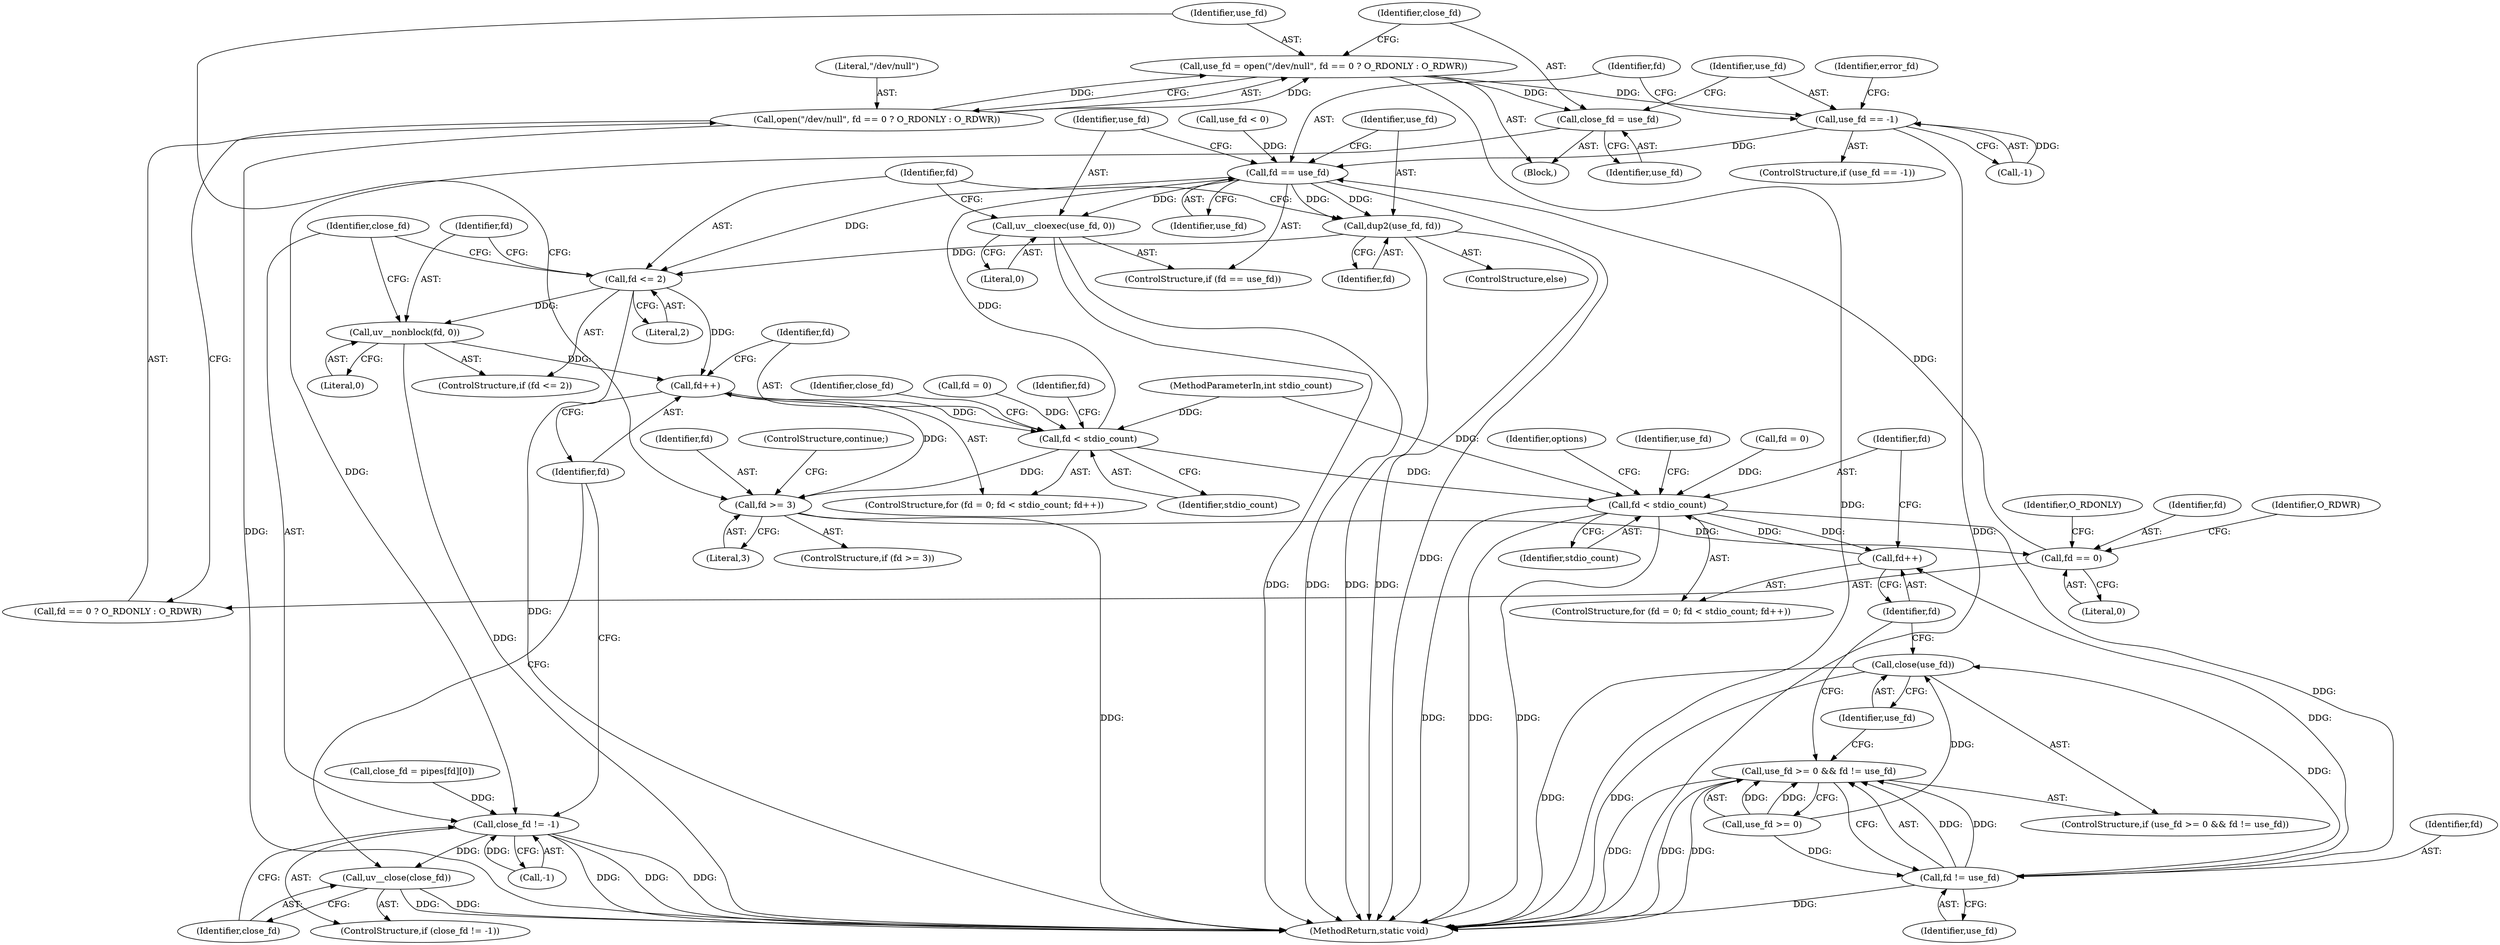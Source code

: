 digraph "0_libuv_66ab38918c911bcff025562cf06237d7fedaba0c@API" {
"1000154" [label="(Call,use_fd = open(\"/dev/null\", fd == 0 ? O_RDONLY : O_RDWR))"];
"1000156" [label="(Call,open(\"/dev/null\", fd == 0 ? O_RDONLY : O_RDWR))"];
"1000164" [label="(Call,close_fd = use_fd)"];
"1000200" [label="(Call,close_fd != -1)"];
"1000204" [label="(Call,uv__close(close_fd))"];
"1000168" [label="(Call,use_fd == -1)"];
"1000182" [label="(Call,fd == use_fd)"];
"1000185" [label="(Call,uv__cloexec(use_fd, 0))"];
"1000189" [label="(Call,dup2(use_fd, fd))"];
"1000193" [label="(Call,fd <= 2)"];
"1000125" [label="(Call,fd++)"];
"1000122" [label="(Call,fd < stdio_count)"];
"1000148" [label="(Call,fd >= 3)"];
"1000159" [label="(Call,fd == 0)"];
"1000210" [label="(Call,fd < stdio_count)"];
"1000213" [label="(Call,fd++)"];
"1000228" [label="(Call,fd != use_fd)"];
"1000224" [label="(Call,use_fd >= 0 && fd != use_fd)"];
"1000231" [label="(Call,close(use_fd))"];
"1000196" [label="(Call,uv__nonblock(fd, 0))"];
"1000129" [label="(Identifier,close_fd)"];
"1000181" [label="(ControlStructure,if (fd == use_fd))"];
"1000123" [label="(Identifier,fd)"];
"1000118" [label="(ControlStructure,for (fd = 0; fd < stdio_count; fd++))"];
"1000162" [label="(Identifier,O_RDONLY)"];
"1000214" [label="(Identifier,fd)"];
"1000230" [label="(Identifier,use_fd)"];
"1000155" [label="(Identifier,use_fd)"];
"1000198" [label="(Literal,0)"];
"1000182" [label="(Call,fd == use_fd)"];
"1000199" [label="(ControlStructure,if (close_fd != -1))"];
"1000151" [label="(ControlStructure,continue;)"];
"1000166" [label="(Identifier,use_fd)"];
"1000185" [label="(Call,uv__cloexec(use_fd, 0))"];
"1000333" [label="(MethodReturn,static void)"];
"1000148" [label="(Call,fd >= 3)"];
"1000186" [label="(Identifier,use_fd)"];
"1000160" [label="(Identifier,fd)"];
"1000163" [label="(Identifier,O_RDWR)"];
"1000143" [label="(Call,use_fd < 0)"];
"1000217" [label="(Identifier,use_fd)"];
"1000169" [label="(Identifier,use_fd)"];
"1000168" [label="(Call,use_fd == -1)"];
"1000128" [label="(Call,close_fd = pipes[fd][0])"];
"1000149" [label="(Identifier,fd)"];
"1000206" [label="(ControlStructure,for (fd = 0; fd < stdio_count; fd++))"];
"1000204" [label="(Call,uv__close(close_fd))"];
"1000197" [label="(Identifier,fd)"];
"1000119" [label="(Call,fd = 0)"];
"1000104" [label="(MethodParameterIn,int stdio_count)"];
"1000154" [label="(Call,use_fd = open(\"/dev/null\", fd == 0 ? O_RDONLY : O_RDWR))"];
"1000153" [label="(Block,)"];
"1000190" [label="(Identifier,use_fd)"];
"1000194" [label="(Identifier,fd)"];
"1000195" [label="(Literal,2)"];
"1000188" [label="(ControlStructure,else)"];
"1000170" [label="(Call,-1)"];
"1000200" [label="(Call,close_fd != -1)"];
"1000124" [label="(Identifier,stdio_count)"];
"1000228" [label="(Call,fd != use_fd)"];
"1000193" [label="(Call,fd <= 2)"];
"1000174" [label="(Identifier,error_fd)"];
"1000205" [label="(Identifier,close_fd)"];
"1000126" [label="(Identifier,fd)"];
"1000150" [label="(Literal,3)"];
"1000189" [label="(Call,dup2(use_fd, fd))"];
"1000164" [label="(Call,close_fd = use_fd)"];
"1000156" [label="(Call,open(\"/dev/null\", fd == 0 ? O_RDONLY : O_RDWR))"];
"1000184" [label="(Identifier,use_fd)"];
"1000122" [label="(Call,fd < stdio_count)"];
"1000224" [label="(Call,use_fd >= 0 && fd != use_fd)"];
"1000161" [label="(Literal,0)"];
"1000223" [label="(ControlStructure,if (use_fd >= 0 && fd != use_fd))"];
"1000202" [label="(Call,-1)"];
"1000229" [label="(Identifier,fd)"];
"1000125" [label="(Call,fd++)"];
"1000207" [label="(Call,fd = 0)"];
"1000167" [label="(ControlStructure,if (use_fd == -1))"];
"1000196" [label="(Call,uv__nonblock(fd, 0))"];
"1000201" [label="(Identifier,close_fd)"];
"1000159" [label="(Call,fd == 0)"];
"1000157" [label="(Literal,\"/dev/null\")"];
"1000212" [label="(Identifier,stdio_count)"];
"1000211" [label="(Identifier,fd)"];
"1000231" [label="(Call,close(use_fd))"];
"1000191" [label="(Identifier,fd)"];
"1000183" [label="(Identifier,fd)"];
"1000213" [label="(Call,fd++)"];
"1000225" [label="(Call,use_fd >= 0)"];
"1000192" [label="(ControlStructure,if (fd <= 2))"];
"1000232" [label="(Identifier,use_fd)"];
"1000237" [label="(Identifier,options)"];
"1000208" [label="(Identifier,fd)"];
"1000165" [label="(Identifier,close_fd)"];
"1000210" [label="(Call,fd < stdio_count)"];
"1000187" [label="(Literal,0)"];
"1000147" [label="(ControlStructure,if (fd >= 3))"];
"1000158" [label="(Call,fd == 0 ? O_RDONLY : O_RDWR)"];
"1000154" -> "1000153"  [label="AST: "];
"1000154" -> "1000156"  [label="CFG: "];
"1000155" -> "1000154"  [label="AST: "];
"1000156" -> "1000154"  [label="AST: "];
"1000165" -> "1000154"  [label="CFG: "];
"1000154" -> "1000333"  [label="DDG: "];
"1000156" -> "1000154"  [label="DDG: "];
"1000156" -> "1000154"  [label="DDG: "];
"1000154" -> "1000164"  [label="DDG: "];
"1000154" -> "1000168"  [label="DDG: "];
"1000156" -> "1000158"  [label="CFG: "];
"1000157" -> "1000156"  [label="AST: "];
"1000158" -> "1000156"  [label="AST: "];
"1000156" -> "1000333"  [label="DDG: "];
"1000164" -> "1000153"  [label="AST: "];
"1000164" -> "1000166"  [label="CFG: "];
"1000165" -> "1000164"  [label="AST: "];
"1000166" -> "1000164"  [label="AST: "];
"1000169" -> "1000164"  [label="CFG: "];
"1000164" -> "1000200"  [label="DDG: "];
"1000200" -> "1000199"  [label="AST: "];
"1000200" -> "1000202"  [label="CFG: "];
"1000201" -> "1000200"  [label="AST: "];
"1000202" -> "1000200"  [label="AST: "];
"1000205" -> "1000200"  [label="CFG: "];
"1000126" -> "1000200"  [label="CFG: "];
"1000200" -> "1000333"  [label="DDG: "];
"1000200" -> "1000333"  [label="DDG: "];
"1000200" -> "1000333"  [label="DDG: "];
"1000128" -> "1000200"  [label="DDG: "];
"1000202" -> "1000200"  [label="DDG: "];
"1000200" -> "1000204"  [label="DDG: "];
"1000204" -> "1000199"  [label="AST: "];
"1000204" -> "1000205"  [label="CFG: "];
"1000205" -> "1000204"  [label="AST: "];
"1000126" -> "1000204"  [label="CFG: "];
"1000204" -> "1000333"  [label="DDG: "];
"1000204" -> "1000333"  [label="DDG: "];
"1000168" -> "1000167"  [label="AST: "];
"1000168" -> "1000170"  [label="CFG: "];
"1000169" -> "1000168"  [label="AST: "];
"1000170" -> "1000168"  [label="AST: "];
"1000174" -> "1000168"  [label="CFG: "];
"1000183" -> "1000168"  [label="CFG: "];
"1000168" -> "1000333"  [label="DDG: "];
"1000170" -> "1000168"  [label="DDG: "];
"1000168" -> "1000182"  [label="DDG: "];
"1000182" -> "1000181"  [label="AST: "];
"1000182" -> "1000184"  [label="CFG: "];
"1000183" -> "1000182"  [label="AST: "];
"1000184" -> "1000182"  [label="AST: "];
"1000186" -> "1000182"  [label="CFG: "];
"1000190" -> "1000182"  [label="CFG: "];
"1000182" -> "1000333"  [label="DDG: "];
"1000159" -> "1000182"  [label="DDG: "];
"1000122" -> "1000182"  [label="DDG: "];
"1000143" -> "1000182"  [label="DDG: "];
"1000182" -> "1000185"  [label="DDG: "];
"1000182" -> "1000189"  [label="DDG: "];
"1000182" -> "1000189"  [label="DDG: "];
"1000182" -> "1000193"  [label="DDG: "];
"1000185" -> "1000181"  [label="AST: "];
"1000185" -> "1000187"  [label="CFG: "];
"1000186" -> "1000185"  [label="AST: "];
"1000187" -> "1000185"  [label="AST: "];
"1000194" -> "1000185"  [label="CFG: "];
"1000185" -> "1000333"  [label="DDG: "];
"1000185" -> "1000333"  [label="DDG: "];
"1000189" -> "1000188"  [label="AST: "];
"1000189" -> "1000191"  [label="CFG: "];
"1000190" -> "1000189"  [label="AST: "];
"1000191" -> "1000189"  [label="AST: "];
"1000194" -> "1000189"  [label="CFG: "];
"1000189" -> "1000333"  [label="DDG: "];
"1000189" -> "1000333"  [label="DDG: "];
"1000189" -> "1000193"  [label="DDG: "];
"1000193" -> "1000192"  [label="AST: "];
"1000193" -> "1000195"  [label="CFG: "];
"1000194" -> "1000193"  [label="AST: "];
"1000195" -> "1000193"  [label="AST: "];
"1000197" -> "1000193"  [label="CFG: "];
"1000201" -> "1000193"  [label="CFG: "];
"1000193" -> "1000333"  [label="DDG: "];
"1000193" -> "1000125"  [label="DDG: "];
"1000193" -> "1000196"  [label="DDG: "];
"1000125" -> "1000118"  [label="AST: "];
"1000125" -> "1000126"  [label="CFG: "];
"1000126" -> "1000125"  [label="AST: "];
"1000123" -> "1000125"  [label="CFG: "];
"1000125" -> "1000122"  [label="DDG: "];
"1000148" -> "1000125"  [label="DDG: "];
"1000196" -> "1000125"  [label="DDG: "];
"1000122" -> "1000118"  [label="AST: "];
"1000122" -> "1000124"  [label="CFG: "];
"1000123" -> "1000122"  [label="AST: "];
"1000124" -> "1000122"  [label="AST: "];
"1000129" -> "1000122"  [label="CFG: "];
"1000208" -> "1000122"  [label="CFG: "];
"1000119" -> "1000122"  [label="DDG: "];
"1000104" -> "1000122"  [label="DDG: "];
"1000122" -> "1000148"  [label="DDG: "];
"1000122" -> "1000210"  [label="DDG: "];
"1000148" -> "1000147"  [label="AST: "];
"1000148" -> "1000150"  [label="CFG: "];
"1000149" -> "1000148"  [label="AST: "];
"1000150" -> "1000148"  [label="AST: "];
"1000151" -> "1000148"  [label="CFG: "];
"1000155" -> "1000148"  [label="CFG: "];
"1000148" -> "1000333"  [label="DDG: "];
"1000148" -> "1000159"  [label="DDG: "];
"1000159" -> "1000158"  [label="AST: "];
"1000159" -> "1000161"  [label="CFG: "];
"1000160" -> "1000159"  [label="AST: "];
"1000161" -> "1000159"  [label="AST: "];
"1000162" -> "1000159"  [label="CFG: "];
"1000163" -> "1000159"  [label="CFG: "];
"1000210" -> "1000206"  [label="AST: "];
"1000210" -> "1000212"  [label="CFG: "];
"1000211" -> "1000210"  [label="AST: "];
"1000212" -> "1000210"  [label="AST: "];
"1000217" -> "1000210"  [label="CFG: "];
"1000237" -> "1000210"  [label="CFG: "];
"1000210" -> "1000333"  [label="DDG: "];
"1000210" -> "1000333"  [label="DDG: "];
"1000210" -> "1000333"  [label="DDG: "];
"1000213" -> "1000210"  [label="DDG: "];
"1000207" -> "1000210"  [label="DDG: "];
"1000104" -> "1000210"  [label="DDG: "];
"1000210" -> "1000213"  [label="DDG: "];
"1000210" -> "1000228"  [label="DDG: "];
"1000213" -> "1000206"  [label="AST: "];
"1000213" -> "1000214"  [label="CFG: "];
"1000214" -> "1000213"  [label="AST: "];
"1000211" -> "1000213"  [label="CFG: "];
"1000228" -> "1000213"  [label="DDG: "];
"1000228" -> "1000224"  [label="AST: "];
"1000228" -> "1000230"  [label="CFG: "];
"1000229" -> "1000228"  [label="AST: "];
"1000230" -> "1000228"  [label="AST: "];
"1000224" -> "1000228"  [label="CFG: "];
"1000228" -> "1000333"  [label="DDG: "];
"1000228" -> "1000224"  [label="DDG: "];
"1000228" -> "1000224"  [label="DDG: "];
"1000225" -> "1000228"  [label="DDG: "];
"1000228" -> "1000231"  [label="DDG: "];
"1000224" -> "1000223"  [label="AST: "];
"1000224" -> "1000225"  [label="CFG: "];
"1000225" -> "1000224"  [label="AST: "];
"1000232" -> "1000224"  [label="CFG: "];
"1000214" -> "1000224"  [label="CFG: "];
"1000224" -> "1000333"  [label="DDG: "];
"1000224" -> "1000333"  [label="DDG: "];
"1000224" -> "1000333"  [label="DDG: "];
"1000225" -> "1000224"  [label="DDG: "];
"1000225" -> "1000224"  [label="DDG: "];
"1000231" -> "1000223"  [label="AST: "];
"1000231" -> "1000232"  [label="CFG: "];
"1000232" -> "1000231"  [label="AST: "];
"1000214" -> "1000231"  [label="CFG: "];
"1000231" -> "1000333"  [label="DDG: "];
"1000231" -> "1000333"  [label="DDG: "];
"1000225" -> "1000231"  [label="DDG: "];
"1000196" -> "1000192"  [label="AST: "];
"1000196" -> "1000198"  [label="CFG: "];
"1000197" -> "1000196"  [label="AST: "];
"1000198" -> "1000196"  [label="AST: "];
"1000201" -> "1000196"  [label="CFG: "];
"1000196" -> "1000333"  [label="DDG: "];
}
